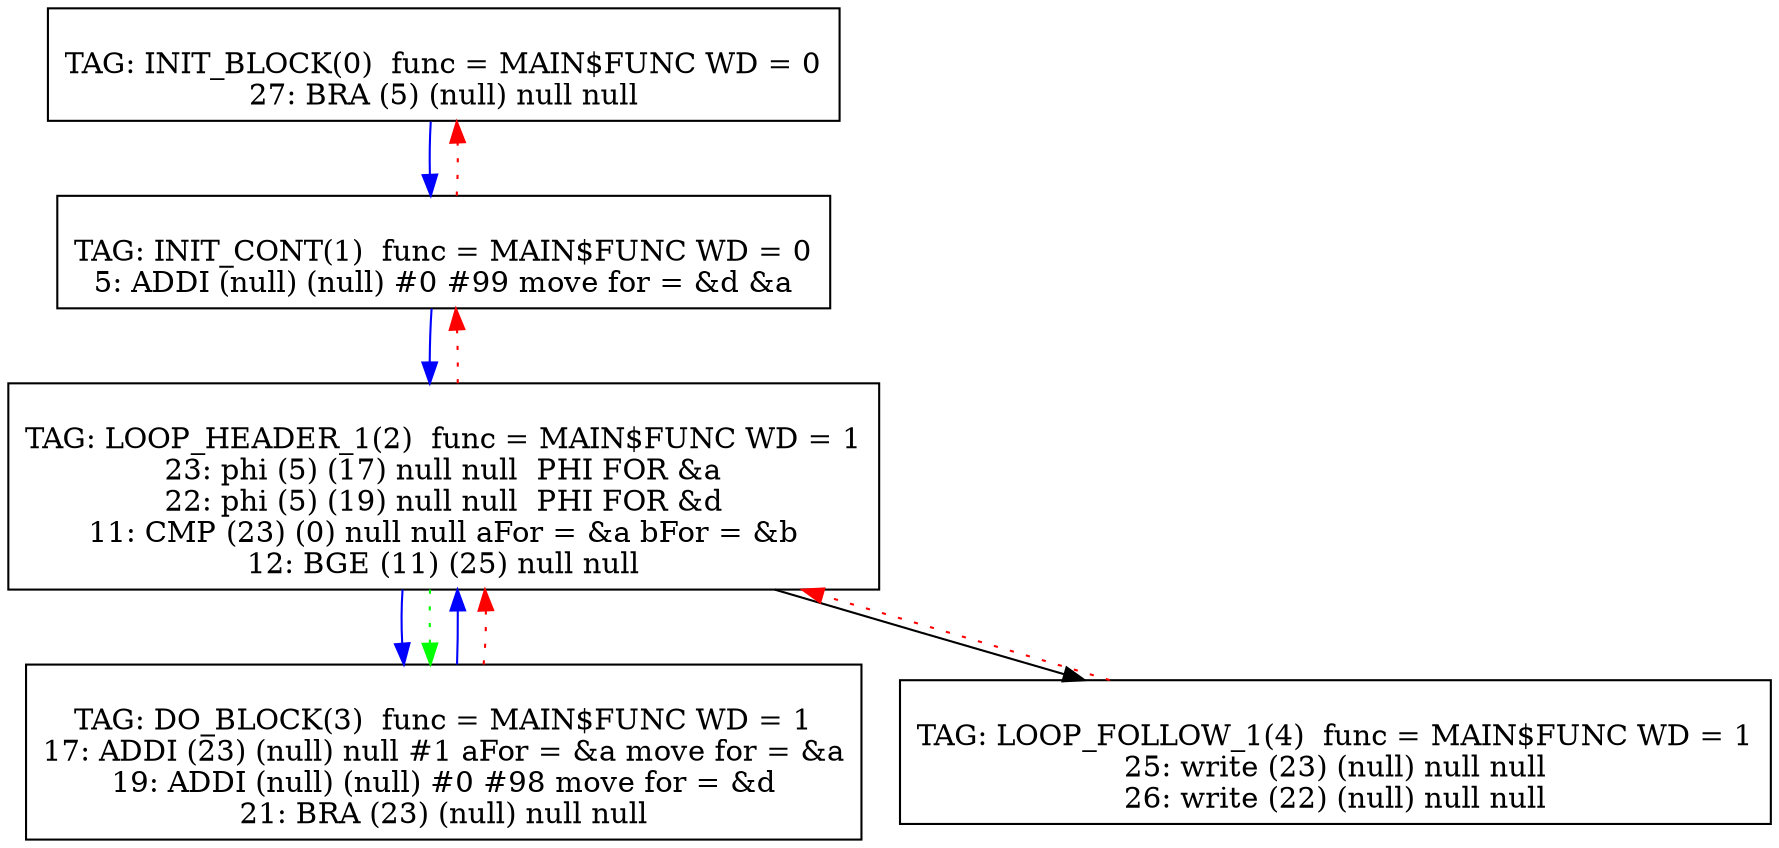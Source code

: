 digraph {
0[label="
TAG: INIT_BLOCK(0)  func = MAIN$FUNC WD = 0
27: BRA (5) (null) null null
"];
0[shape=box];
0 -> 1[color=blue]
1[label="
TAG: INIT_CONT(1)  func = MAIN$FUNC WD = 0
5: ADDI (null) (null) #0 #99 move for = &d &a
"];
1[shape=box];
1 -> 2[color=blue]
1 -> 0[color=red][style=dotted]
2[label="
TAG: LOOP_HEADER_1(2)  func = MAIN$FUNC WD = 1
23: phi (5) (17) null null  PHI FOR &a
22: phi (5) (19) null null  PHI FOR &d
11: CMP (23) (0) null null aFor = &a bFor = &b
12: BGE (11) (25) null null
"];
2[shape=box];
2 -> 3[color=blue]
2 -> 4[color=black]
2 -> 1[color=red][style=dotted]
2 -> 3[color=green][style=dotted]
3[label="
TAG: DO_BLOCK(3)  func = MAIN$FUNC WD = 1
17: ADDI (23) (null) null #1 aFor = &a move for = &a
19: ADDI (null) (null) #0 #98 move for = &d
21: BRA (23) (null) null null
"];
3[shape=box];
3 -> 2[color=blue]
3 -> 2[color=red][style=dotted]
4[label="
TAG: LOOP_FOLLOW_1(4)  func = MAIN$FUNC WD = 1
25: write (23) (null) null null
26: write (22) (null) null null
"];
4[shape=box];
4 -> 2[color=red][style=dotted]
}